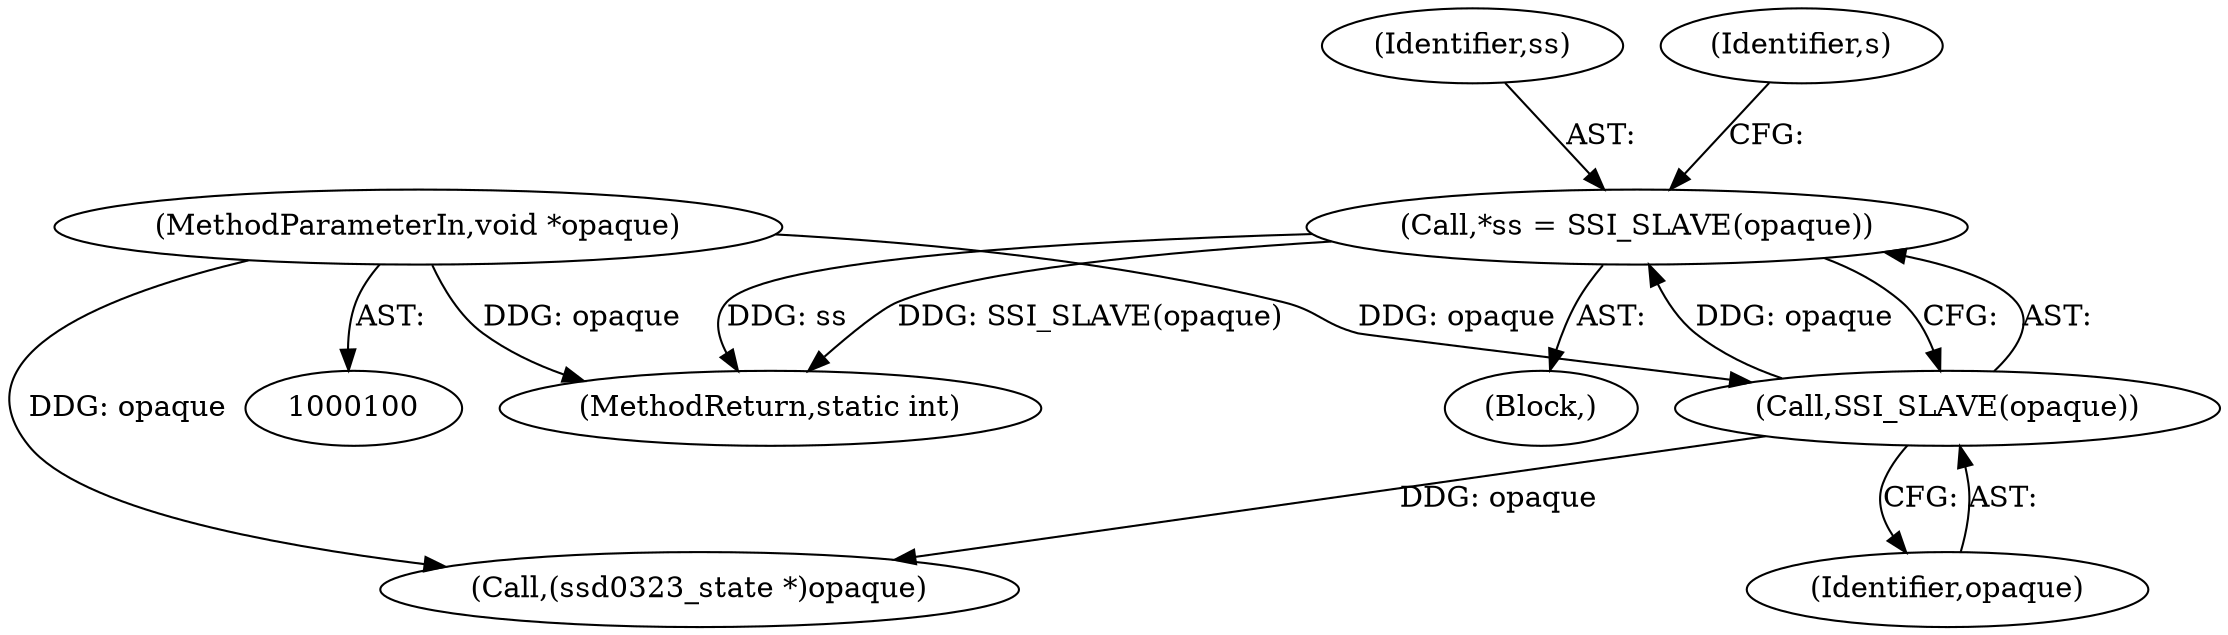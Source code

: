 digraph "0_qemu_ead7a57df37d2187813a121308213f41591bd811@pointer" {
"1000106" [label="(Call,*ss = SSI_SLAVE(opaque))"];
"1000108" [label="(Call,SSI_SLAVE(opaque))"];
"1000102" [label="(MethodParameterIn,void *opaque)"];
"1000102" [label="(MethodParameterIn,void *opaque)"];
"1000113" [label="(Call,(ssd0323_state *)opaque)"];
"1000109" [label="(Identifier,opaque)"];
"1000107" [label="(Identifier,ss)"];
"1000106" [label="(Call,*ss = SSI_SLAVE(opaque))"];
"1000112" [label="(Identifier,s)"];
"1000353" [label="(MethodReturn,static int)"];
"1000104" [label="(Block,)"];
"1000108" [label="(Call,SSI_SLAVE(opaque))"];
"1000106" -> "1000104"  [label="AST: "];
"1000106" -> "1000108"  [label="CFG: "];
"1000107" -> "1000106"  [label="AST: "];
"1000108" -> "1000106"  [label="AST: "];
"1000112" -> "1000106"  [label="CFG: "];
"1000106" -> "1000353"  [label="DDG: SSI_SLAVE(opaque)"];
"1000106" -> "1000353"  [label="DDG: ss"];
"1000108" -> "1000106"  [label="DDG: opaque"];
"1000108" -> "1000109"  [label="CFG: "];
"1000109" -> "1000108"  [label="AST: "];
"1000102" -> "1000108"  [label="DDG: opaque"];
"1000108" -> "1000113"  [label="DDG: opaque"];
"1000102" -> "1000100"  [label="AST: "];
"1000102" -> "1000353"  [label="DDG: opaque"];
"1000102" -> "1000113"  [label="DDG: opaque"];
}
